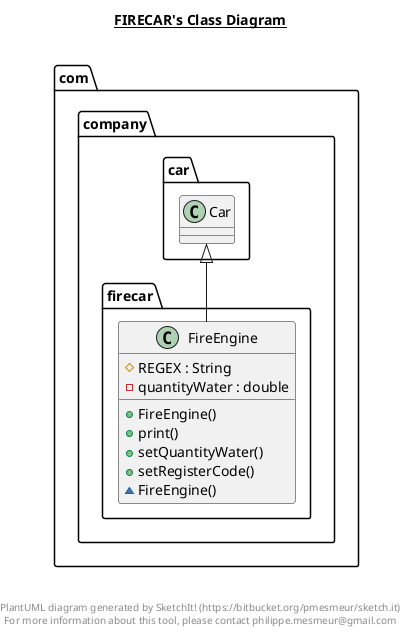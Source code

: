 @startuml

title __FIRECAR's Class Diagram__\n

  namespace com.company {
    namespace firecar {
      class com.company.firecar.FireEngine {
          # REGEX : String
          - quantityWater : double
          + FireEngine()
          + print()
          + setQuantityWater()
          + setRegisterCode()
          ~ FireEngine()
      }
    }
  }
  

  com.company.firecar.FireEngine -up-|> com.company.car.Car


right footer


PlantUML diagram generated by SketchIt! (https://bitbucket.org/pmesmeur/sketch.it)
For more information about this tool, please contact philippe.mesmeur@gmail.com
endfooter

@enduml
